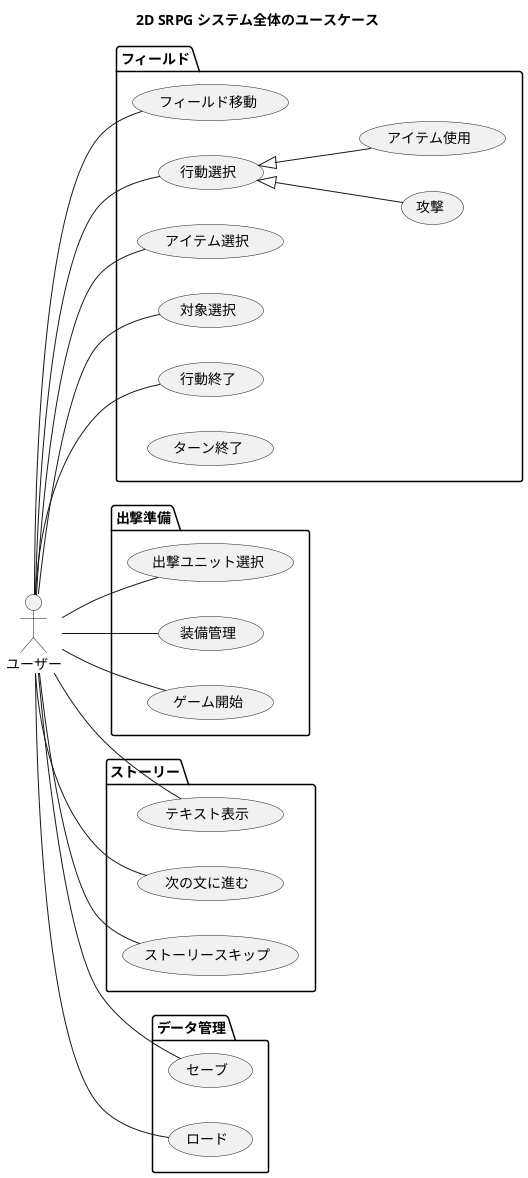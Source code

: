 @startuml usecase_2d_srpg
title 2D SRPG システム全体のユースケース

left to right direction

actor ユーザー as user

package "フィールド" {
    usecase "フィールド移動" as move
    usecase "行動選択" as action_select
    usecase "アイテム選択" as item_select
    usecase "対象選択" as target_select
    usecase "行動終了" as action_end
    usecase "ターン終了" as turn_end

    action_select <|-- (攻撃)
    action_select <|-- (アイテム使用)
}

package "出撃準備"  {
    usecase "出撃ユニット選択" as unit_select
    usecase "装備管理" as equipment_manage
    usecase "ゲーム開始" as game_start
}

package "ストーリー" {
    usecase "テキスト表示" as sentence_show
    usecase "次の文に進む" as sentence_next
    usecase "ストーリースキップ" as story_skip
}

package "データ管理" {
    usecase "セーブ" as save
    usecase "ロード" as load
}

user -- move
user -- action_select
user -- item_select
user -- target_select
user -- action_end

user -- unit_select
user -- equipment_manage
user -- game_start

user -- sentence_show
user -- sentence_next
user -- story_skip

user -- save
user --load



@enduml